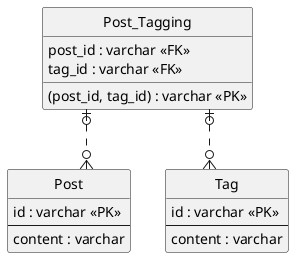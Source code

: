 @startuml
' hide the spot
hide circle

' avoid problems with angled crows feet
skinparam linetype ortho

entity "Post_Tagging" as post_tagging {
 (post_id, tag_id) : varchar <<PK>>
  post_id : varchar <<FK>>
  tag_id : varchar <<FK>>
}

entity "Post" as post {
  id : varchar <<PK>>
  --
  content : varchar
}

entity "Tag" as tag {
  id : varchar <<PK>>
  --
  content : varchar
}

post_tagging |o..o{ post
post_tagging |o..o{ tag
@enduml
